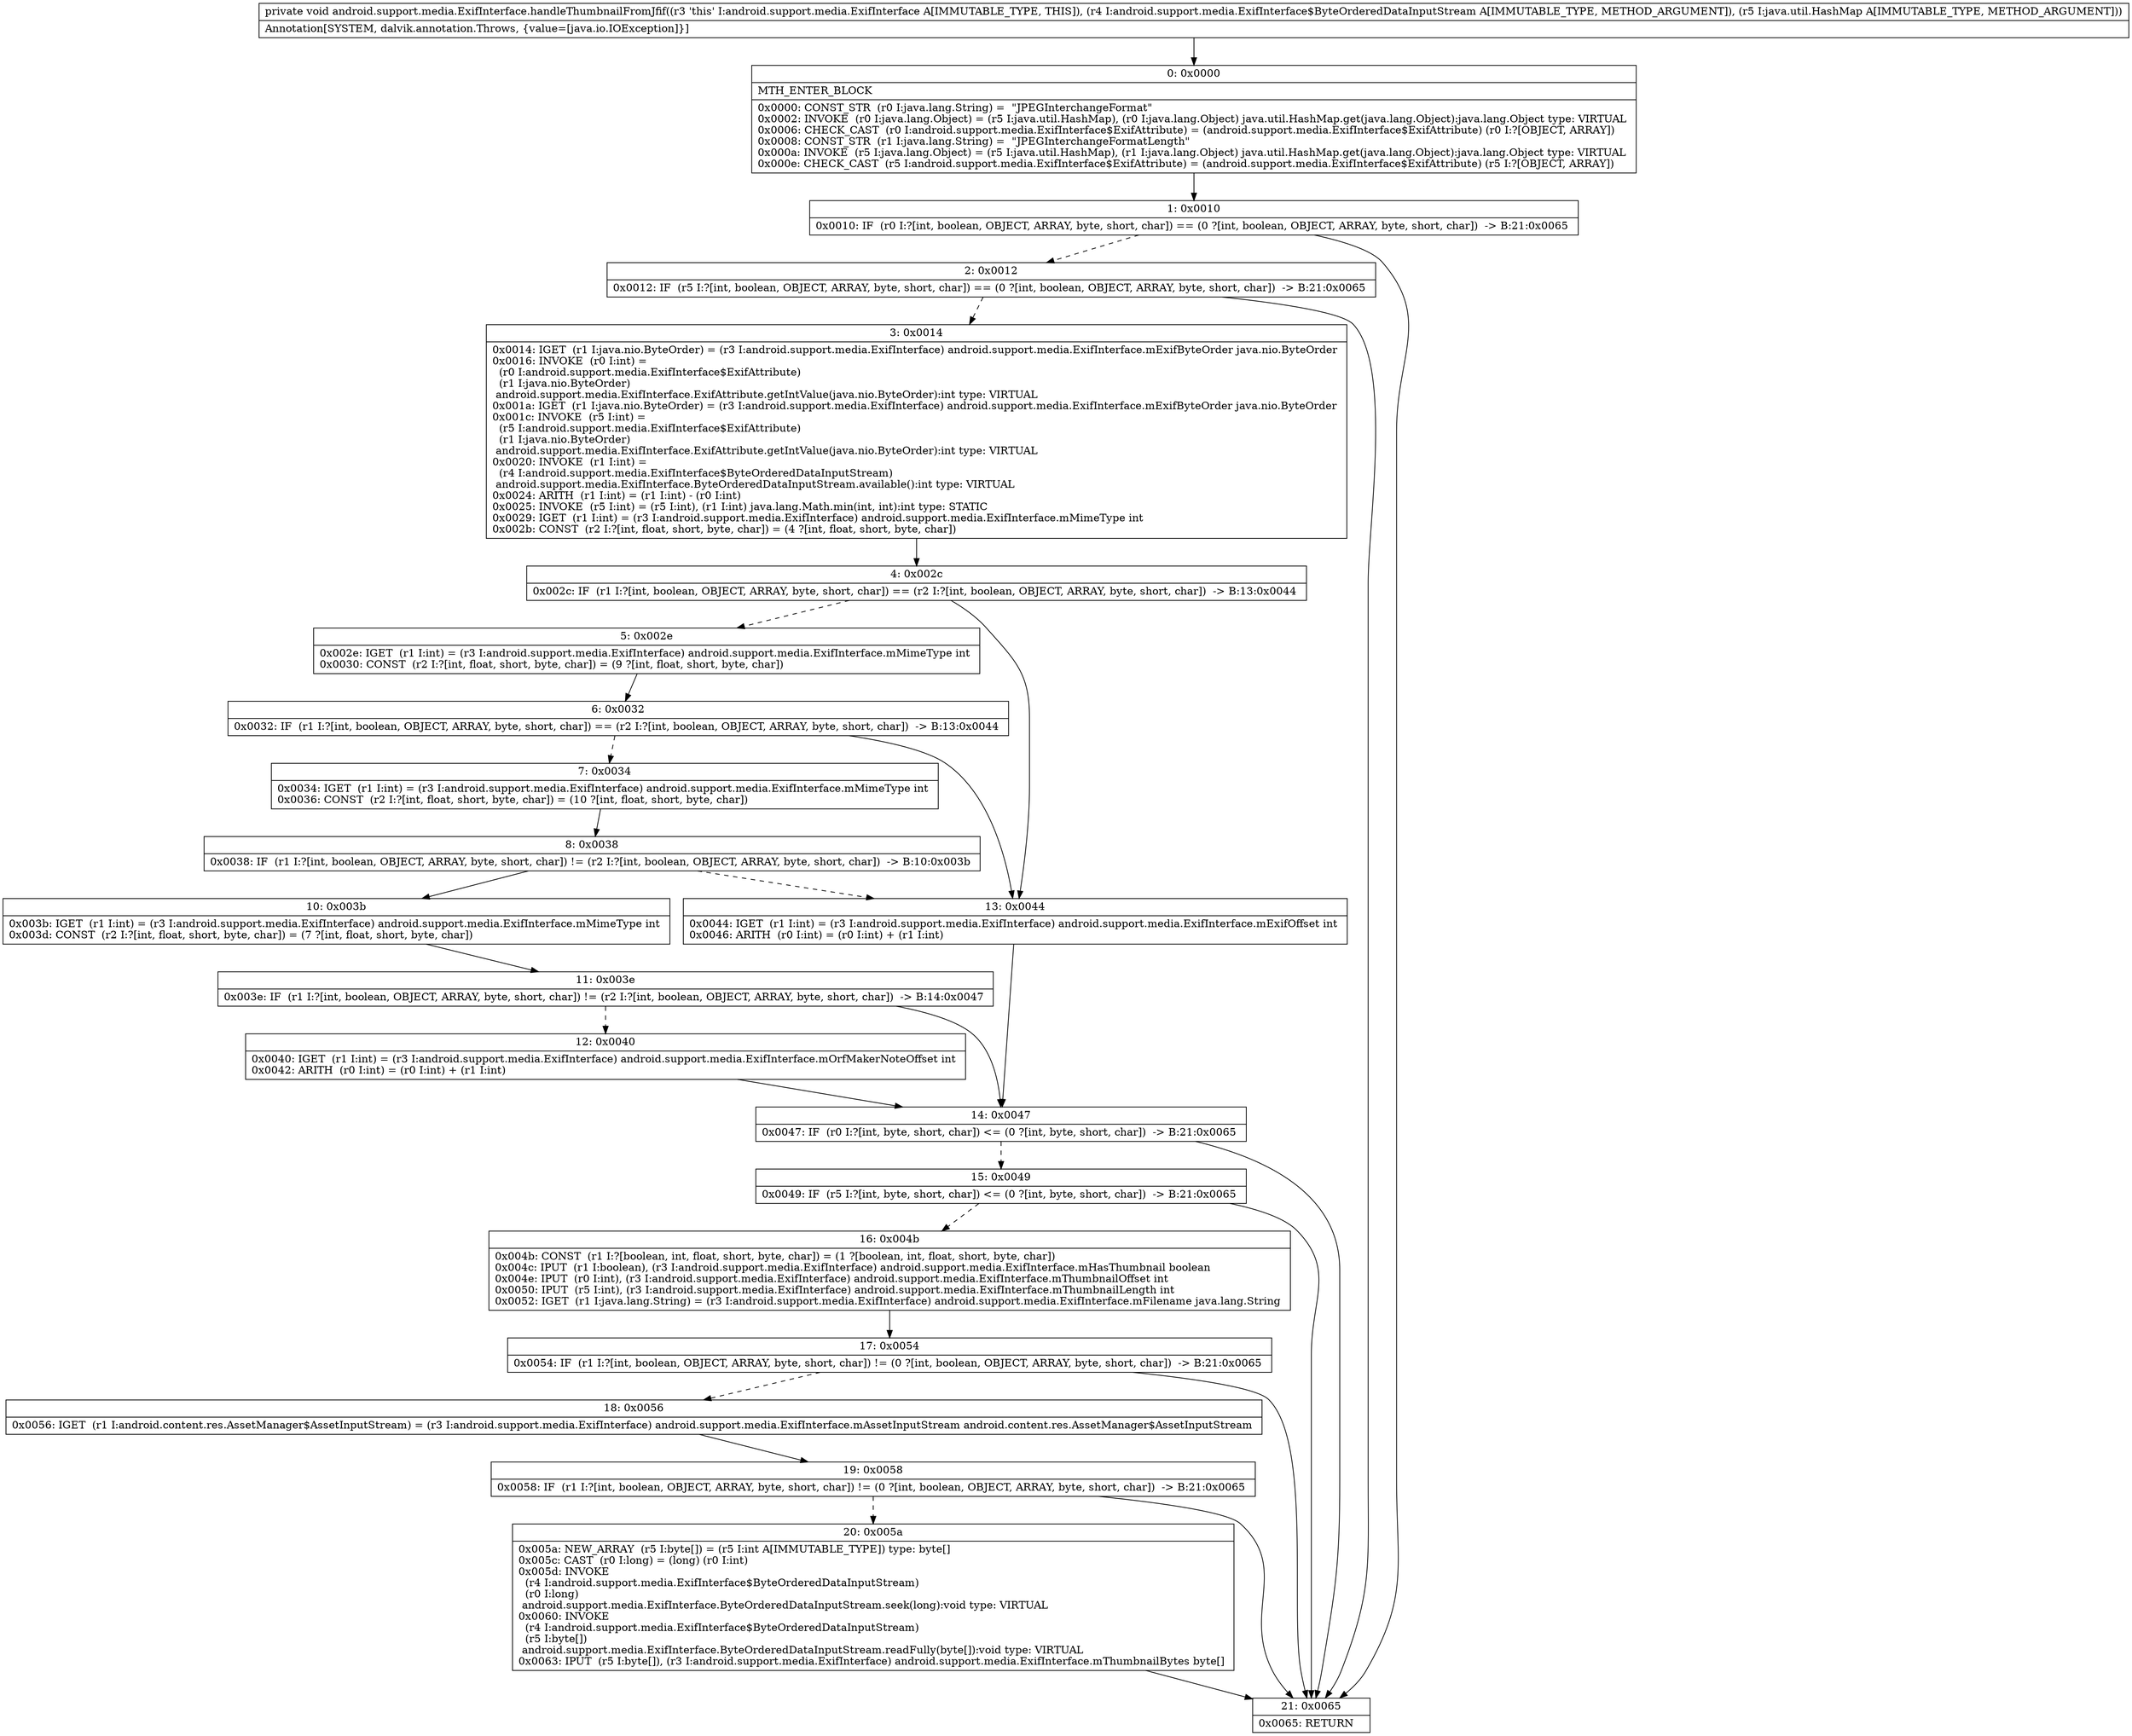 digraph "CFG forandroid.support.media.ExifInterface.handleThumbnailFromJfif(Landroid\/support\/media\/ExifInterface$ByteOrderedDataInputStream;Ljava\/util\/HashMap;)V" {
Node_0 [shape=record,label="{0\:\ 0x0000|MTH_ENTER_BLOCK\l|0x0000: CONST_STR  (r0 I:java.lang.String) =  \"JPEGInterchangeFormat\" \l0x0002: INVOKE  (r0 I:java.lang.Object) = (r5 I:java.util.HashMap), (r0 I:java.lang.Object) java.util.HashMap.get(java.lang.Object):java.lang.Object type: VIRTUAL \l0x0006: CHECK_CAST  (r0 I:android.support.media.ExifInterface$ExifAttribute) = (android.support.media.ExifInterface$ExifAttribute) (r0 I:?[OBJECT, ARRAY]) \l0x0008: CONST_STR  (r1 I:java.lang.String) =  \"JPEGInterchangeFormatLength\" \l0x000a: INVOKE  (r5 I:java.lang.Object) = (r5 I:java.util.HashMap), (r1 I:java.lang.Object) java.util.HashMap.get(java.lang.Object):java.lang.Object type: VIRTUAL \l0x000e: CHECK_CAST  (r5 I:android.support.media.ExifInterface$ExifAttribute) = (android.support.media.ExifInterface$ExifAttribute) (r5 I:?[OBJECT, ARRAY]) \l}"];
Node_1 [shape=record,label="{1\:\ 0x0010|0x0010: IF  (r0 I:?[int, boolean, OBJECT, ARRAY, byte, short, char]) == (0 ?[int, boolean, OBJECT, ARRAY, byte, short, char])  \-\> B:21:0x0065 \l}"];
Node_2 [shape=record,label="{2\:\ 0x0012|0x0012: IF  (r5 I:?[int, boolean, OBJECT, ARRAY, byte, short, char]) == (0 ?[int, boolean, OBJECT, ARRAY, byte, short, char])  \-\> B:21:0x0065 \l}"];
Node_3 [shape=record,label="{3\:\ 0x0014|0x0014: IGET  (r1 I:java.nio.ByteOrder) = (r3 I:android.support.media.ExifInterface) android.support.media.ExifInterface.mExifByteOrder java.nio.ByteOrder \l0x0016: INVOKE  (r0 I:int) = \l  (r0 I:android.support.media.ExifInterface$ExifAttribute)\l  (r1 I:java.nio.ByteOrder)\l android.support.media.ExifInterface.ExifAttribute.getIntValue(java.nio.ByteOrder):int type: VIRTUAL \l0x001a: IGET  (r1 I:java.nio.ByteOrder) = (r3 I:android.support.media.ExifInterface) android.support.media.ExifInterface.mExifByteOrder java.nio.ByteOrder \l0x001c: INVOKE  (r5 I:int) = \l  (r5 I:android.support.media.ExifInterface$ExifAttribute)\l  (r1 I:java.nio.ByteOrder)\l android.support.media.ExifInterface.ExifAttribute.getIntValue(java.nio.ByteOrder):int type: VIRTUAL \l0x0020: INVOKE  (r1 I:int) = \l  (r4 I:android.support.media.ExifInterface$ByteOrderedDataInputStream)\l android.support.media.ExifInterface.ByteOrderedDataInputStream.available():int type: VIRTUAL \l0x0024: ARITH  (r1 I:int) = (r1 I:int) \- (r0 I:int) \l0x0025: INVOKE  (r5 I:int) = (r5 I:int), (r1 I:int) java.lang.Math.min(int, int):int type: STATIC \l0x0029: IGET  (r1 I:int) = (r3 I:android.support.media.ExifInterface) android.support.media.ExifInterface.mMimeType int \l0x002b: CONST  (r2 I:?[int, float, short, byte, char]) = (4 ?[int, float, short, byte, char]) \l}"];
Node_4 [shape=record,label="{4\:\ 0x002c|0x002c: IF  (r1 I:?[int, boolean, OBJECT, ARRAY, byte, short, char]) == (r2 I:?[int, boolean, OBJECT, ARRAY, byte, short, char])  \-\> B:13:0x0044 \l}"];
Node_5 [shape=record,label="{5\:\ 0x002e|0x002e: IGET  (r1 I:int) = (r3 I:android.support.media.ExifInterface) android.support.media.ExifInterface.mMimeType int \l0x0030: CONST  (r2 I:?[int, float, short, byte, char]) = (9 ?[int, float, short, byte, char]) \l}"];
Node_6 [shape=record,label="{6\:\ 0x0032|0x0032: IF  (r1 I:?[int, boolean, OBJECT, ARRAY, byte, short, char]) == (r2 I:?[int, boolean, OBJECT, ARRAY, byte, short, char])  \-\> B:13:0x0044 \l}"];
Node_7 [shape=record,label="{7\:\ 0x0034|0x0034: IGET  (r1 I:int) = (r3 I:android.support.media.ExifInterface) android.support.media.ExifInterface.mMimeType int \l0x0036: CONST  (r2 I:?[int, float, short, byte, char]) = (10 ?[int, float, short, byte, char]) \l}"];
Node_8 [shape=record,label="{8\:\ 0x0038|0x0038: IF  (r1 I:?[int, boolean, OBJECT, ARRAY, byte, short, char]) != (r2 I:?[int, boolean, OBJECT, ARRAY, byte, short, char])  \-\> B:10:0x003b \l}"];
Node_10 [shape=record,label="{10\:\ 0x003b|0x003b: IGET  (r1 I:int) = (r3 I:android.support.media.ExifInterface) android.support.media.ExifInterface.mMimeType int \l0x003d: CONST  (r2 I:?[int, float, short, byte, char]) = (7 ?[int, float, short, byte, char]) \l}"];
Node_11 [shape=record,label="{11\:\ 0x003e|0x003e: IF  (r1 I:?[int, boolean, OBJECT, ARRAY, byte, short, char]) != (r2 I:?[int, boolean, OBJECT, ARRAY, byte, short, char])  \-\> B:14:0x0047 \l}"];
Node_12 [shape=record,label="{12\:\ 0x0040|0x0040: IGET  (r1 I:int) = (r3 I:android.support.media.ExifInterface) android.support.media.ExifInterface.mOrfMakerNoteOffset int \l0x0042: ARITH  (r0 I:int) = (r0 I:int) + (r1 I:int) \l}"];
Node_13 [shape=record,label="{13\:\ 0x0044|0x0044: IGET  (r1 I:int) = (r3 I:android.support.media.ExifInterface) android.support.media.ExifInterface.mExifOffset int \l0x0046: ARITH  (r0 I:int) = (r0 I:int) + (r1 I:int) \l}"];
Node_14 [shape=record,label="{14\:\ 0x0047|0x0047: IF  (r0 I:?[int, byte, short, char]) \<= (0 ?[int, byte, short, char])  \-\> B:21:0x0065 \l}"];
Node_15 [shape=record,label="{15\:\ 0x0049|0x0049: IF  (r5 I:?[int, byte, short, char]) \<= (0 ?[int, byte, short, char])  \-\> B:21:0x0065 \l}"];
Node_16 [shape=record,label="{16\:\ 0x004b|0x004b: CONST  (r1 I:?[boolean, int, float, short, byte, char]) = (1 ?[boolean, int, float, short, byte, char]) \l0x004c: IPUT  (r1 I:boolean), (r3 I:android.support.media.ExifInterface) android.support.media.ExifInterface.mHasThumbnail boolean \l0x004e: IPUT  (r0 I:int), (r3 I:android.support.media.ExifInterface) android.support.media.ExifInterface.mThumbnailOffset int \l0x0050: IPUT  (r5 I:int), (r3 I:android.support.media.ExifInterface) android.support.media.ExifInterface.mThumbnailLength int \l0x0052: IGET  (r1 I:java.lang.String) = (r3 I:android.support.media.ExifInterface) android.support.media.ExifInterface.mFilename java.lang.String \l}"];
Node_17 [shape=record,label="{17\:\ 0x0054|0x0054: IF  (r1 I:?[int, boolean, OBJECT, ARRAY, byte, short, char]) != (0 ?[int, boolean, OBJECT, ARRAY, byte, short, char])  \-\> B:21:0x0065 \l}"];
Node_18 [shape=record,label="{18\:\ 0x0056|0x0056: IGET  (r1 I:android.content.res.AssetManager$AssetInputStream) = (r3 I:android.support.media.ExifInterface) android.support.media.ExifInterface.mAssetInputStream android.content.res.AssetManager$AssetInputStream \l}"];
Node_19 [shape=record,label="{19\:\ 0x0058|0x0058: IF  (r1 I:?[int, boolean, OBJECT, ARRAY, byte, short, char]) != (0 ?[int, boolean, OBJECT, ARRAY, byte, short, char])  \-\> B:21:0x0065 \l}"];
Node_20 [shape=record,label="{20\:\ 0x005a|0x005a: NEW_ARRAY  (r5 I:byte[]) = (r5 I:int A[IMMUTABLE_TYPE]) type: byte[] \l0x005c: CAST  (r0 I:long) = (long) (r0 I:int) \l0x005d: INVOKE  \l  (r4 I:android.support.media.ExifInterface$ByteOrderedDataInputStream)\l  (r0 I:long)\l android.support.media.ExifInterface.ByteOrderedDataInputStream.seek(long):void type: VIRTUAL \l0x0060: INVOKE  \l  (r4 I:android.support.media.ExifInterface$ByteOrderedDataInputStream)\l  (r5 I:byte[])\l android.support.media.ExifInterface.ByteOrderedDataInputStream.readFully(byte[]):void type: VIRTUAL \l0x0063: IPUT  (r5 I:byte[]), (r3 I:android.support.media.ExifInterface) android.support.media.ExifInterface.mThumbnailBytes byte[] \l}"];
Node_21 [shape=record,label="{21\:\ 0x0065|0x0065: RETURN   \l}"];
MethodNode[shape=record,label="{private void android.support.media.ExifInterface.handleThumbnailFromJfif((r3 'this' I:android.support.media.ExifInterface A[IMMUTABLE_TYPE, THIS]), (r4 I:android.support.media.ExifInterface$ByteOrderedDataInputStream A[IMMUTABLE_TYPE, METHOD_ARGUMENT]), (r5 I:java.util.HashMap A[IMMUTABLE_TYPE, METHOD_ARGUMENT]))  | Annotation[SYSTEM, dalvik.annotation.Throws, \{value=[java.io.IOException]\}]\l}"];
MethodNode -> Node_0;
Node_0 -> Node_1;
Node_1 -> Node_2[style=dashed];
Node_1 -> Node_21;
Node_2 -> Node_3[style=dashed];
Node_2 -> Node_21;
Node_3 -> Node_4;
Node_4 -> Node_5[style=dashed];
Node_4 -> Node_13;
Node_5 -> Node_6;
Node_6 -> Node_7[style=dashed];
Node_6 -> Node_13;
Node_7 -> Node_8;
Node_8 -> Node_10;
Node_8 -> Node_13[style=dashed];
Node_10 -> Node_11;
Node_11 -> Node_12[style=dashed];
Node_11 -> Node_14;
Node_12 -> Node_14;
Node_13 -> Node_14;
Node_14 -> Node_15[style=dashed];
Node_14 -> Node_21;
Node_15 -> Node_16[style=dashed];
Node_15 -> Node_21;
Node_16 -> Node_17;
Node_17 -> Node_18[style=dashed];
Node_17 -> Node_21;
Node_18 -> Node_19;
Node_19 -> Node_20[style=dashed];
Node_19 -> Node_21;
Node_20 -> Node_21;
}

